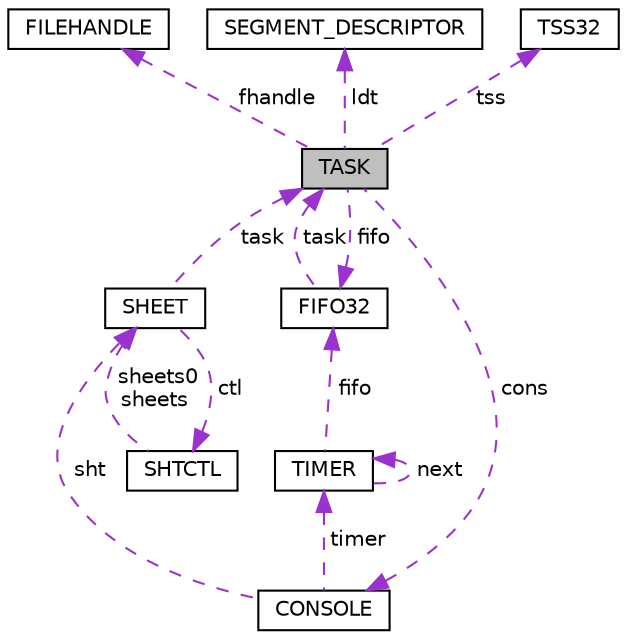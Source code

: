 digraph "TASK"
{
 // LATEX_PDF_SIZE
  edge [fontname="Helvetica",fontsize="10",labelfontname="Helvetica",labelfontsize="10"];
  node [fontname="Helvetica",fontsize="10",shape=record];
  Node1 [label="TASK",height=0.2,width=0.4,color="black", fillcolor="grey75", style="filled", fontcolor="black",tooltip=" "];
  Node2 -> Node1 [dir="back",color="darkorchid3",fontsize="10",style="dashed",label=" fhandle" ,fontname="Helvetica"];
  Node2 [label="FILEHANDLE",height=0.2,width=0.4,color="black", fillcolor="white", style="filled",URL="$struct_f_i_l_e_h_a_n_d_l_e.html",tooltip=" "];
  Node3 -> Node1 [dir="back",color="darkorchid3",fontsize="10",style="dashed",label=" cons" ,fontname="Helvetica"];
  Node3 [label="CONSOLE",height=0.2,width=0.4,color="black", fillcolor="white", style="filled",URL="$struct_c_o_n_s_o_l_e.html",tooltip=" "];
  Node4 -> Node3 [dir="back",color="darkorchid3",fontsize="10",style="dashed",label=" sht" ,fontname="Helvetica"];
  Node4 [label="SHEET",height=0.2,width=0.4,color="black", fillcolor="white", style="filled",URL="$struct_s_h_e_e_t.html",tooltip="シート構造体"];
  Node1 -> Node4 [dir="back",color="darkorchid3",fontsize="10",style="dashed",label=" task" ,fontname="Helvetica"];
  Node5 -> Node4 [dir="back",color="darkorchid3",fontsize="10",style="dashed",label=" ctl" ,fontname="Helvetica"];
  Node5 [label="SHTCTL",height=0.2,width=0.4,color="black", fillcolor="white", style="filled",URL="$struct_s_h_t_c_t_l.html",tooltip="シートコントロール構造体"];
  Node4 -> Node5 [dir="back",color="darkorchid3",fontsize="10",style="dashed",label=" sheets0\nsheets" ,fontname="Helvetica"];
  Node6 -> Node3 [dir="back",color="darkorchid3",fontsize="10",style="dashed",label=" timer" ,fontname="Helvetica"];
  Node6 [label="TIMER",height=0.2,width=0.4,color="black", fillcolor="white", style="filled",URL="$struct_t_i_m_e_r.html",tooltip=" "];
  Node7 -> Node6 [dir="back",color="darkorchid3",fontsize="10",style="dashed",label=" fifo" ,fontname="Helvetica"];
  Node7 [label="FIFO32",height=0.2,width=0.4,color="black", fillcolor="white", style="filled",URL="$struct_f_i_f_o32.html",tooltip=" "];
  Node1 -> Node7 [dir="back",color="darkorchid3",fontsize="10",style="dashed",label=" task" ,fontname="Helvetica"];
  Node6 -> Node6 [dir="back",color="darkorchid3",fontsize="10",style="dashed",label=" next" ,fontname="Helvetica"];
  Node8 -> Node1 [dir="back",color="darkorchid3",fontsize="10",style="dashed",label=" ldt" ,fontname="Helvetica"];
  Node8 [label="SEGMENT_DESCRIPTOR",height=0.2,width=0.4,color="black", fillcolor="white", style="filled",URL="$struct_s_e_g_m_e_n_t___d_e_s_c_r_i_p_t_o_r.html",tooltip=" "];
  Node7 -> Node1 [dir="back",color="darkorchid3",fontsize="10",style="dashed",label=" fifo" ,fontname="Helvetica"];
  Node9 -> Node1 [dir="back",color="darkorchid3",fontsize="10",style="dashed",label=" tss" ,fontname="Helvetica"];
  Node9 [label="TSS32",height=0.2,width=0.4,color="black", fillcolor="white", style="filled",URL="$struct_t_s_s32.html",tooltip=" "];
}
